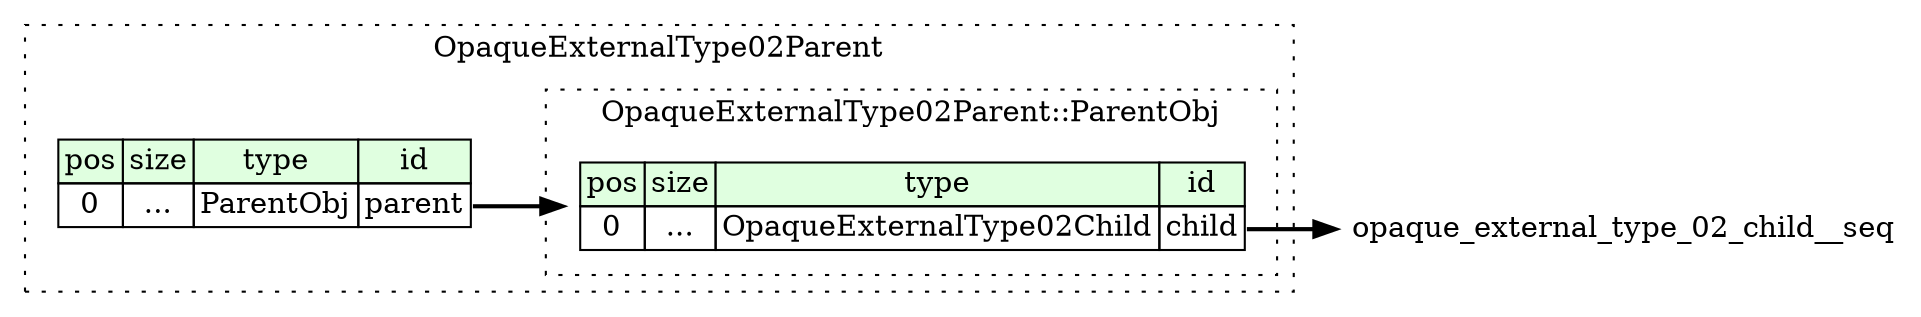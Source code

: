 digraph {
	rankdir=LR;
	node [shape=plaintext];
	subgraph cluster__opaque_external_type_02_parent {
		label="OpaqueExternalType02Parent";
		graph[style=dotted];

		opaque_external_type_02_parent__seq [label=<<TABLE BORDER="0" CELLBORDER="1" CELLSPACING="0">
			<TR><TD BGCOLOR="#E0FFE0">pos</TD><TD BGCOLOR="#E0FFE0">size</TD><TD BGCOLOR="#E0FFE0">type</TD><TD BGCOLOR="#E0FFE0">id</TD></TR>
			<TR><TD PORT="parent_pos">0</TD><TD PORT="parent_size">...</TD><TD>ParentObj</TD><TD PORT="parent_type">parent</TD></TR>
		</TABLE>>];
		subgraph cluster__parent_obj {
			label="OpaqueExternalType02Parent::ParentObj";
			graph[style=dotted];

			parent_obj__seq [label=<<TABLE BORDER="0" CELLBORDER="1" CELLSPACING="0">
				<TR><TD BGCOLOR="#E0FFE0">pos</TD><TD BGCOLOR="#E0FFE0">size</TD><TD BGCOLOR="#E0FFE0">type</TD><TD BGCOLOR="#E0FFE0">id</TD></TR>
				<TR><TD PORT="child_pos">0</TD><TD PORT="child_size">...</TD><TD>OpaqueExternalType02Child</TD><TD PORT="child_type">child</TD></TR>
			</TABLE>>];
		}
	}
	opaque_external_type_02_parent__seq:parent_type -> parent_obj__seq [style=bold];
	parent_obj__seq:child_type -> opaque_external_type_02_child__seq [style=bold];
}
